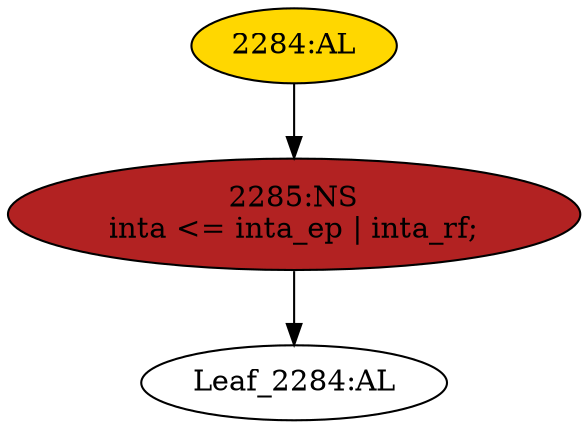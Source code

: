strict digraph "" {
	node [label="\N"];
	"Leaf_2284:AL"	 [def_var="['inta']",
		label="Leaf_2284:AL"];
	"2285:NS"	 [ast="<pyverilog.vparser.ast.NonblockingSubstitution object at 0x7f0a38dcf9d0>",
		fillcolor=firebrick,
		label="2285:NS
inta <= inta_ep | inta_rf;",
		statements="[<pyverilog.vparser.ast.NonblockingSubstitution object at 0x7f0a38dcf9d0>]",
		style=filled,
		typ=NonblockingSubstitution];
	"2285:NS" -> "Leaf_2284:AL"	 [cond="[]",
		lineno=None];
	"2284:AL"	 [ast="<pyverilog.vparser.ast.Always object at 0x7f0a38dcfb90>",
		clk_sens=False,
		fillcolor=gold,
		label="2284:AL",
		sens="['wclk']",
		statements="[]",
		style=filled,
		typ=Always,
		use_var="['inta_rf', 'inta_ep']"];
	"2284:AL" -> "2285:NS"	 [cond="[]",
		lineno=None];
}
